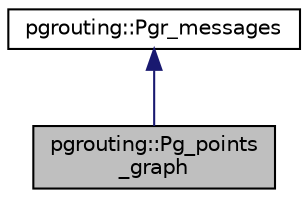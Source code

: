 digraph "pgrouting::Pg_points_graph"
{
  edge [fontname="Helvetica",fontsize="10",labelfontname="Helvetica",labelfontsize="10"];
  node [fontname="Helvetica",fontsize="10",shape=record];
  Node0 [label="pgrouting::Pg_points\l_graph",height=0.2,width=0.4,color="black", fillcolor="grey75", style="filled", fontcolor="black"];
  Node1 -> Node0 [dir="back",color="midnightblue",fontsize="10",style="solid",fontname="Helvetica"];
  Node1 [label="pgrouting::Pgr_messages",height=0.2,width=0.4,color="black", fillcolor="white", style="filled",URL="$classpgrouting_1_1Pgr__messages.html"];
}

